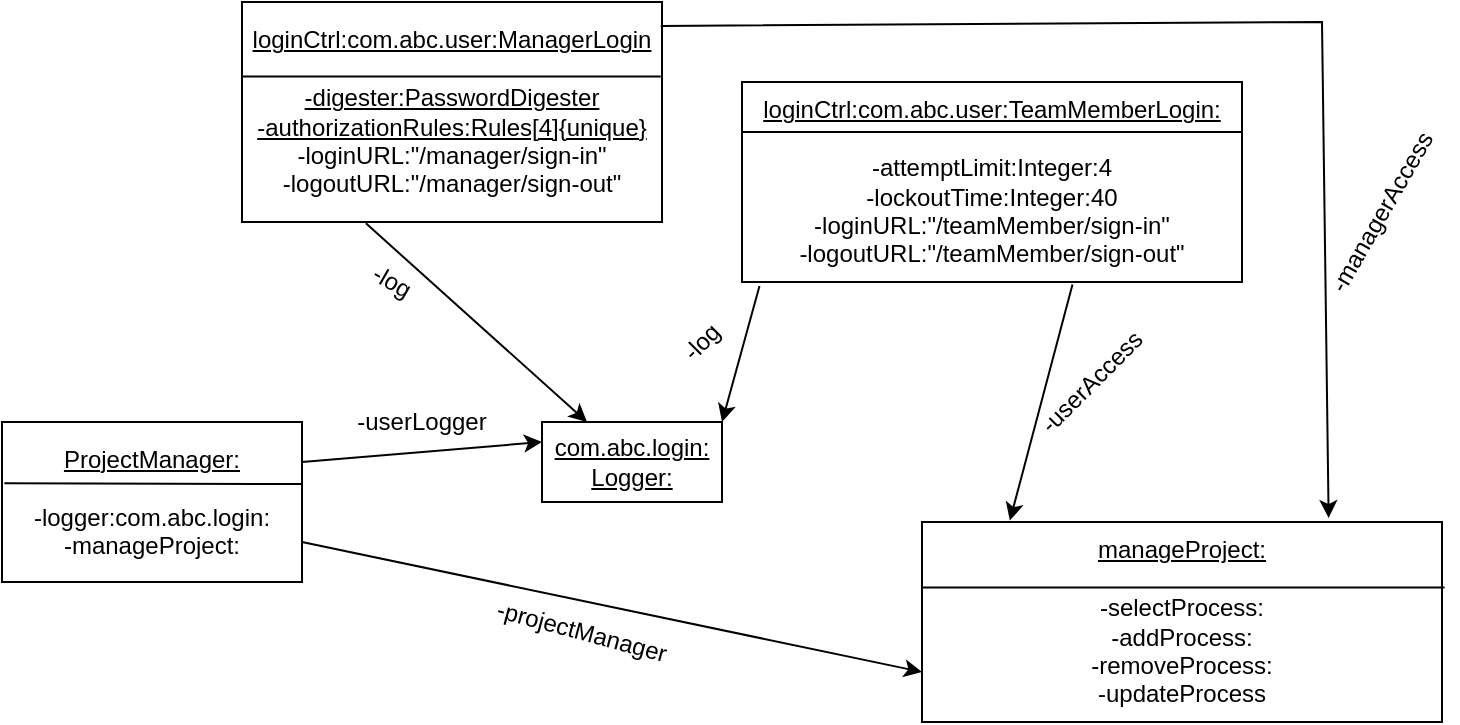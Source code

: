 <mxfile version="16.6.2" type="github">
  <diagram id="M60gyvVMm2alDXiTn-sG" name="Page-1">
    <mxGraphModel dx="782" dy="460" grid="1" gridSize="10" guides="1" tooltips="1" connect="1" arrows="1" fold="1" page="1" pageScale="1" pageWidth="850" pageHeight="1100" math="0" shadow="0">
      <root>
        <mxCell id="0" />
        <mxCell id="1" parent="0" />
        <mxCell id="Yeb9OCx7wwTVeC9sGus9-1" value="&lt;u&gt;com.abc.login:&lt;/u&gt;&lt;br&gt;&lt;u&gt;Logger:&lt;/u&gt;" style="rounded=0;whiteSpace=wrap;html=1;" vertex="1" parent="1">
          <mxGeometry x="280" y="230" width="90" height="40" as="geometry" />
        </mxCell>
        <mxCell id="Yeb9OCx7wwTVeC9sGus9-4" value="&lt;u&gt;loginCtrl:com.abc.user:ManagerLogin&lt;br&gt;&lt;br&gt;-digester:PasswordDigester&lt;br&gt;-authorizationRules:Rules[4]{unique}&lt;br&gt;&lt;/u&gt;-loginURL:&quot;/manager/sign-in&quot;&lt;br&gt;-logoutURL:&quot;/manager/sign-out&quot;&lt;u&gt;&lt;br&gt;&lt;/u&gt;" style="rounded=0;whiteSpace=wrap;html=1;" vertex="1" parent="1">
          <mxGeometry x="130" y="20" width="210" height="110" as="geometry" />
        </mxCell>
        <mxCell id="Yeb9OCx7wwTVeC9sGus9-5" value="&lt;u&gt;loginCtrl:com.abc.user:TeamMemberLogin:&lt;/u&gt;&lt;br&gt;&lt;br&gt;-attemptLimit:Integer:4&lt;br&gt;-lockoutTime:Integer:40&lt;br&gt;-loginURL:&quot;/teamMember/sign-in&quot;&lt;br&gt;-logoutURL:&quot;/teamMember/sign-out&quot;" style="rounded=0;whiteSpace=wrap;html=1;" vertex="1" parent="1">
          <mxGeometry x="380" y="60" width="250" height="100" as="geometry" />
        </mxCell>
        <mxCell id="Yeb9OCx7wwTVeC9sGus9-6" value="" style="endArrow=none;html=1;rounded=0;entryX=0;entryY=0.339;entryDx=0;entryDy=0;entryPerimeter=0;exitX=0.997;exitY=0.339;exitDx=0;exitDy=0;exitPerimeter=0;" edge="1" parent="1" source="Yeb9OCx7wwTVeC9sGus9-4" target="Yeb9OCx7wwTVeC9sGus9-4">
          <mxGeometry width="50" height="50" relative="1" as="geometry">
            <mxPoint x="370" y="200" as="sourcePoint" />
            <mxPoint x="170" y="200" as="targetPoint" />
          </mxGeometry>
        </mxCell>
        <mxCell id="Yeb9OCx7wwTVeC9sGus9-7" value="" style="endArrow=none;html=1;rounded=0;exitX=0;exitY=0.25;exitDx=0;exitDy=0;entryX=1;entryY=0.25;entryDx=0;entryDy=0;" edge="1" parent="1" source="Yeb9OCx7wwTVeC9sGus9-5" target="Yeb9OCx7wwTVeC9sGus9-5">
          <mxGeometry width="50" height="50" relative="1" as="geometry">
            <mxPoint x="360" y="164" as="sourcePoint" />
            <mxPoint x="410" y="100" as="targetPoint" />
          </mxGeometry>
        </mxCell>
        <mxCell id="Yeb9OCx7wwTVeC9sGus9-8" value="&lt;u&gt;ProjectManager:&lt;br&gt;&lt;/u&gt;&lt;br&gt;-logger:com.abc.login:&lt;br&gt;-manageProject:" style="rounded=0;whiteSpace=wrap;html=1;" vertex="1" parent="1">
          <mxGeometry x="10" y="230" width="150" height="80" as="geometry" />
        </mxCell>
        <mxCell id="Yeb9OCx7wwTVeC9sGus9-9" value="" style="endArrow=classic;html=1;rounded=0;exitX=0.295;exitY=1.006;exitDx=0;exitDy=0;exitPerimeter=0;entryX=0.25;entryY=0;entryDx=0;entryDy=0;" edge="1" parent="1" source="Yeb9OCx7wwTVeC9sGus9-4" target="Yeb9OCx7wwTVeC9sGus9-1">
          <mxGeometry width="50" height="50" relative="1" as="geometry">
            <mxPoint x="380" y="260" as="sourcePoint" />
            <mxPoint x="430" y="210" as="targetPoint" />
          </mxGeometry>
        </mxCell>
        <mxCell id="Yeb9OCx7wwTVeC9sGus9-10" value="" style="endArrow=classic;html=1;rounded=0;exitX=0.035;exitY=1.02;exitDx=0;exitDy=0;exitPerimeter=0;entryX=1;entryY=0;entryDx=0;entryDy=0;" edge="1" parent="1" source="Yeb9OCx7wwTVeC9sGus9-5" target="Yeb9OCx7wwTVeC9sGus9-1">
          <mxGeometry width="50" height="50" relative="1" as="geometry">
            <mxPoint x="380" y="260" as="sourcePoint" />
            <mxPoint x="430" y="210" as="targetPoint" />
          </mxGeometry>
        </mxCell>
        <mxCell id="Yeb9OCx7wwTVeC9sGus9-11" value="" style="endArrow=classic;html=1;rounded=0;entryX=0;entryY=0.25;entryDx=0;entryDy=0;exitX=1;exitY=0.25;exitDx=0;exitDy=0;" edge="1" parent="1" source="Yeb9OCx7wwTVeC9sGus9-8" target="Yeb9OCx7wwTVeC9sGus9-1">
          <mxGeometry width="50" height="50" relative="1" as="geometry">
            <mxPoint x="210" y="260" as="sourcePoint" />
            <mxPoint x="430" y="210" as="targetPoint" />
          </mxGeometry>
        </mxCell>
        <mxCell id="Yeb9OCx7wwTVeC9sGus9-12" value="&lt;u&gt;manageProject:&lt;/u&gt;&lt;br&gt;&lt;br&gt;-selectProcess:&lt;br&gt;-addProcess:&lt;br&gt;-removeProcess:&lt;br&gt;-updateProcess" style="rounded=0;whiteSpace=wrap;html=1;" vertex="1" parent="1">
          <mxGeometry x="470" y="280" width="260" height="100" as="geometry" />
        </mxCell>
        <mxCell id="Yeb9OCx7wwTVeC9sGus9-14" value="" style="endArrow=classic;html=1;rounded=0;exitX=1;exitY=0.75;exitDx=0;exitDy=0;entryX=0;entryY=0.75;entryDx=0;entryDy=0;" edge="1" parent="1" source="Yeb9OCx7wwTVeC9sGus9-8" target="Yeb9OCx7wwTVeC9sGus9-12">
          <mxGeometry width="50" height="50" relative="1" as="geometry">
            <mxPoint x="380" y="260" as="sourcePoint" />
            <mxPoint x="430" y="210" as="targetPoint" />
          </mxGeometry>
        </mxCell>
        <mxCell id="Yeb9OCx7wwTVeC9sGus9-15" value="" style="endArrow=none;html=1;rounded=0;exitX=1.005;exitY=0.327;exitDx=0;exitDy=0;exitPerimeter=0;entryX=0;entryY=0.327;entryDx=0;entryDy=0;entryPerimeter=0;" edge="1" parent="1" source="Yeb9OCx7wwTVeC9sGus9-12" target="Yeb9OCx7wwTVeC9sGus9-12">
          <mxGeometry width="50" height="50" relative="1" as="geometry">
            <mxPoint x="380" y="220" as="sourcePoint" />
            <mxPoint x="510" y="270" as="targetPoint" />
          </mxGeometry>
        </mxCell>
        <mxCell id="Yeb9OCx7wwTVeC9sGus9-16" value="" style="endArrow=classic;html=1;rounded=0;entryX=0.169;entryY=-0.007;entryDx=0;entryDy=0;entryPerimeter=0;exitX=0.661;exitY=1.013;exitDx=0;exitDy=0;exitPerimeter=0;" edge="1" parent="1" source="Yeb9OCx7wwTVeC9sGus9-5" target="Yeb9OCx7wwTVeC9sGus9-12">
          <mxGeometry width="50" height="50" relative="1" as="geometry">
            <mxPoint x="380" y="220" as="sourcePoint" />
            <mxPoint x="430" y="170" as="targetPoint" />
          </mxGeometry>
        </mxCell>
        <mxCell id="Yeb9OCx7wwTVeC9sGus9-17" value="" style="endArrow=classic;html=1;rounded=0;exitX=0.997;exitY=0.109;exitDx=0;exitDy=0;exitPerimeter=0;entryX=0.782;entryY=-0.02;entryDx=0;entryDy=0;entryPerimeter=0;" edge="1" parent="1" source="Yeb9OCx7wwTVeC9sGus9-4" target="Yeb9OCx7wwTVeC9sGus9-12">
          <mxGeometry width="50" height="50" relative="1" as="geometry">
            <mxPoint x="380" y="220" as="sourcePoint" />
            <mxPoint x="670" y="270" as="targetPoint" />
            <Array as="points">
              <mxPoint x="670" y="30" />
            </Array>
          </mxGeometry>
        </mxCell>
        <mxCell id="Yeb9OCx7wwTVeC9sGus9-18" value="" style="endArrow=none;html=1;rounded=0;exitX=0.008;exitY=0.383;exitDx=0;exitDy=0;exitPerimeter=0;" edge="1" parent="1" source="Yeb9OCx7wwTVeC9sGus9-8">
          <mxGeometry width="50" height="50" relative="1" as="geometry">
            <mxPoint x="380" y="220" as="sourcePoint" />
            <mxPoint x="160" y="261" as="targetPoint" />
          </mxGeometry>
        </mxCell>
        <mxCell id="Yeb9OCx7wwTVeC9sGus9-20" value="-log" style="text;html=1;strokeColor=none;fillColor=none;align=center;verticalAlign=middle;whiteSpace=wrap;rounded=0;rotation=30;" vertex="1" parent="1">
          <mxGeometry x="180" y="150" width="50" height="20" as="geometry" />
        </mxCell>
        <mxCell id="Yeb9OCx7wwTVeC9sGus9-21" value="-log" style="text;html=1;strokeColor=none;fillColor=none;align=center;verticalAlign=middle;whiteSpace=wrap;rounded=0;rotation=-45;" vertex="1" parent="1">
          <mxGeometry x="340" y="180" width="40" height="20" as="geometry" />
        </mxCell>
        <mxCell id="Yeb9OCx7wwTVeC9sGus9-22" value="-userAccess" style="text;html=1;strokeColor=none;fillColor=none;align=center;verticalAlign=middle;whiteSpace=wrap;rounded=0;rotation=-45;" vertex="1" parent="1">
          <mxGeometry x="520" y="200" width="70" height="20" as="geometry" />
        </mxCell>
        <mxCell id="Yeb9OCx7wwTVeC9sGus9-23" value="-managerAccess" style="text;html=1;strokeColor=none;fillColor=none;align=center;verticalAlign=middle;whiteSpace=wrap;rounded=0;rotation=-60;" vertex="1" parent="1">
          <mxGeometry x="650" y="110" width="100" height="30" as="geometry" />
        </mxCell>
        <mxCell id="Yeb9OCx7wwTVeC9sGus9-25" value="-projectManager" style="text;html=1;strokeColor=none;fillColor=none;align=center;verticalAlign=middle;whiteSpace=wrap;rounded=0;rotation=15;" vertex="1" parent="1">
          <mxGeometry x="250" y="320" width="100" height="30" as="geometry" />
        </mxCell>
        <mxCell id="Yeb9OCx7wwTVeC9sGus9-27" value="-userLogger" style="text;html=1;strokeColor=none;fillColor=none;align=center;verticalAlign=middle;whiteSpace=wrap;rounded=0;" vertex="1" parent="1">
          <mxGeometry x="180" y="220" width="80" height="20" as="geometry" />
        </mxCell>
      </root>
    </mxGraphModel>
  </diagram>
</mxfile>
